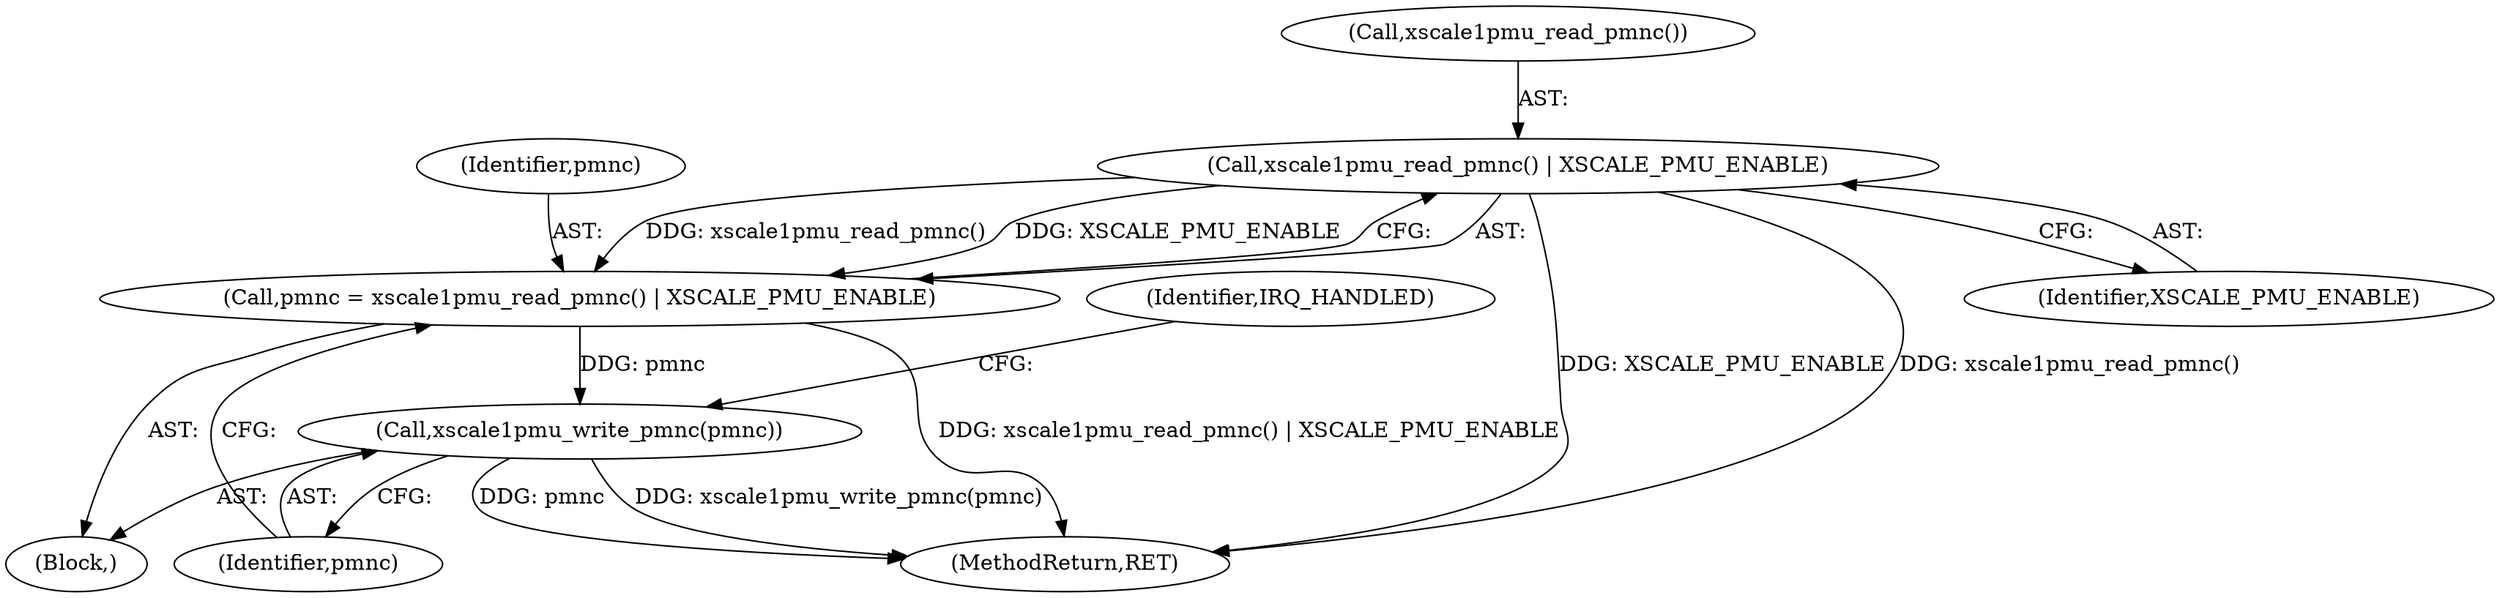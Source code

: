 digraph "0_linux_a8b0ca17b80e92faab46ee7179ba9e99ccb61233_2@API" {
"1000213" [label="(Call,xscale1pmu_read_pmnc() | XSCALE_PMU_ENABLE)"];
"1000211" [label="(Call,pmnc = xscale1pmu_read_pmnc() | XSCALE_PMU_ENABLE)"];
"1000216" [label="(Call,xscale1pmu_write_pmnc(pmnc))"];
"1000214" [label="(Call,xscale1pmu_read_pmnc())"];
"1000211" [label="(Call,pmnc = xscale1pmu_read_pmnc() | XSCALE_PMU_ENABLE)"];
"1000215" [label="(Identifier,XSCALE_PMU_ENABLE)"];
"1000212" [label="(Identifier,pmnc)"];
"1000216" [label="(Call,xscale1pmu_write_pmnc(pmnc))"];
"1000219" [label="(Identifier,IRQ_HANDLED)"];
"1000213" [label="(Call,xscale1pmu_read_pmnc() | XSCALE_PMU_ENABLE)"];
"1000106" [label="(Block,)"];
"1000217" [label="(Identifier,pmnc)"];
"1000220" [label="(MethodReturn,RET)"];
"1000213" -> "1000211"  [label="AST: "];
"1000213" -> "1000215"  [label="CFG: "];
"1000214" -> "1000213"  [label="AST: "];
"1000215" -> "1000213"  [label="AST: "];
"1000211" -> "1000213"  [label="CFG: "];
"1000213" -> "1000220"  [label="DDG: XSCALE_PMU_ENABLE"];
"1000213" -> "1000220"  [label="DDG: xscale1pmu_read_pmnc()"];
"1000213" -> "1000211"  [label="DDG: xscale1pmu_read_pmnc()"];
"1000213" -> "1000211"  [label="DDG: XSCALE_PMU_ENABLE"];
"1000211" -> "1000106"  [label="AST: "];
"1000212" -> "1000211"  [label="AST: "];
"1000217" -> "1000211"  [label="CFG: "];
"1000211" -> "1000220"  [label="DDG: xscale1pmu_read_pmnc() | XSCALE_PMU_ENABLE"];
"1000211" -> "1000216"  [label="DDG: pmnc"];
"1000216" -> "1000106"  [label="AST: "];
"1000216" -> "1000217"  [label="CFG: "];
"1000217" -> "1000216"  [label="AST: "];
"1000219" -> "1000216"  [label="CFG: "];
"1000216" -> "1000220"  [label="DDG: xscale1pmu_write_pmnc(pmnc)"];
"1000216" -> "1000220"  [label="DDG: pmnc"];
}
